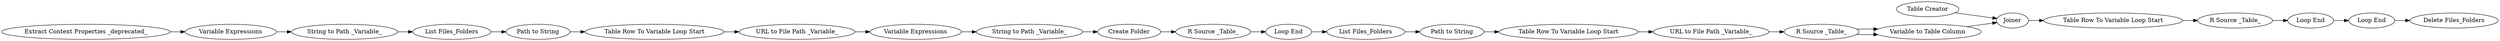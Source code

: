 digraph {
	92 [label="Loop End"]
	99 [label="Table Creator"]
	103 [label="Loop End"]
	106 [label="Variable to Table Column"]
	107 [label="R Source _Table_"]
	109 [label=Joiner]
	111 [label="Table Row To Variable Loop Start"]
	214 [label="Extract Context Properties _deprecated_"]
	242 [label="Variable Expressions"]
	243 [label="List Files_Folders"]
	244 [label="String to Path _Variable_"]
	246 [label="R Source _Table_"]
	248 [label="Table Row To Variable Loop Start"]
	249 [label="Path to String"]
	251 [label="URL to File Path _Variable_"]
	254 [label="Create Folder"]
	256 [label="String to Path _Variable_"]
	258 [label="Loop End"]
	259 [label="List Files_Folders"]
	262 [label="Path to String"]
	263 [label="Table Row To Variable Loop Start"]
	264 [label="R Source _Table_"]
	265 [label="URL to File Path _Variable_"]
	266 [label="Variable Expressions"]
	267 [label="Delete Files_Folders"]
	92 -> 267
	99 -> 109
	103 -> 92
	106 -> 109
	107 -> 103
	109 -> 111
	111 -> 107
	214 -> 242
	242 -> 244
	243 -> 249
	244 -> 243
	246 -> 258
	248 -> 251
	249 -> 248
	251 -> 266
	254 -> 246
	256 -> 254
	258 -> 259
	259 -> 262
	262 -> 263
	263 -> 265
	264 -> 106
	264 -> 106
	265 -> 264
	266 -> 256
	rankdir=LR
}
